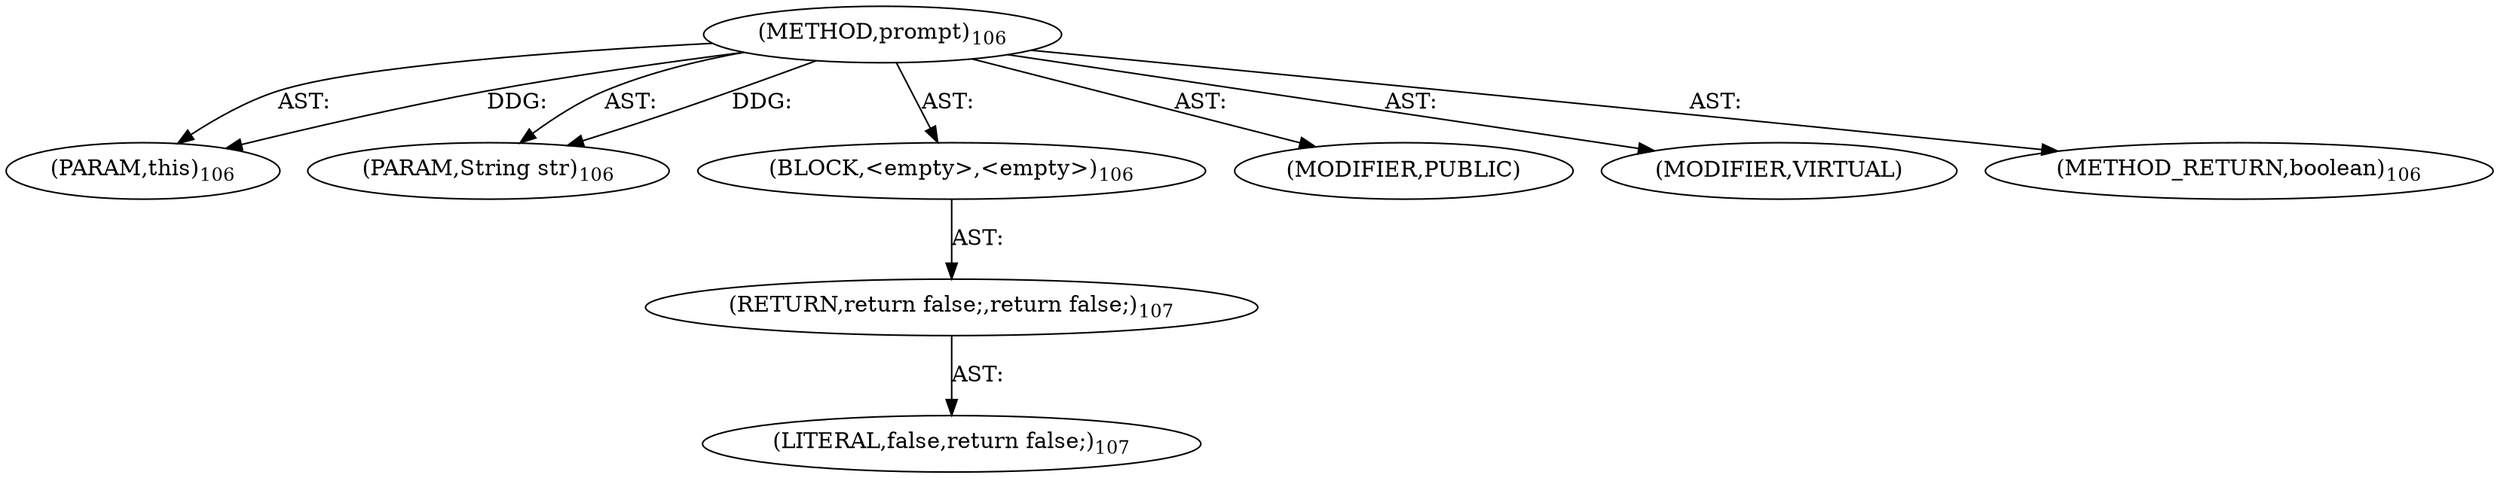 digraph "prompt" {  
"111669149701" [label = <(METHOD,prompt)<SUB>106</SUB>> ]
"115964117006" [label = <(PARAM,this)<SUB>106</SUB>> ]
"115964117007" [label = <(PARAM,String str)<SUB>106</SUB>> ]
"25769803781" [label = <(BLOCK,&lt;empty&gt;,&lt;empty&gt;)<SUB>106</SUB>> ]
"146028888067" [label = <(RETURN,return false;,return false;)<SUB>107</SUB>> ]
"90194313223" [label = <(LITERAL,false,return false;)<SUB>107</SUB>> ]
"133143986192" [label = <(MODIFIER,PUBLIC)> ]
"133143986193" [label = <(MODIFIER,VIRTUAL)> ]
"128849018885" [label = <(METHOD_RETURN,boolean)<SUB>106</SUB>> ]
  "111669149701" -> "115964117006"  [ label = "AST: "] 
  "111669149701" -> "115964117007"  [ label = "AST: "] 
  "111669149701" -> "25769803781"  [ label = "AST: "] 
  "111669149701" -> "133143986192"  [ label = "AST: "] 
  "111669149701" -> "133143986193"  [ label = "AST: "] 
  "111669149701" -> "128849018885"  [ label = "AST: "] 
  "25769803781" -> "146028888067"  [ label = "AST: "] 
  "146028888067" -> "90194313223"  [ label = "AST: "] 
  "111669149701" -> "115964117006"  [ label = "DDG: "] 
  "111669149701" -> "115964117007"  [ label = "DDG: "] 
}
